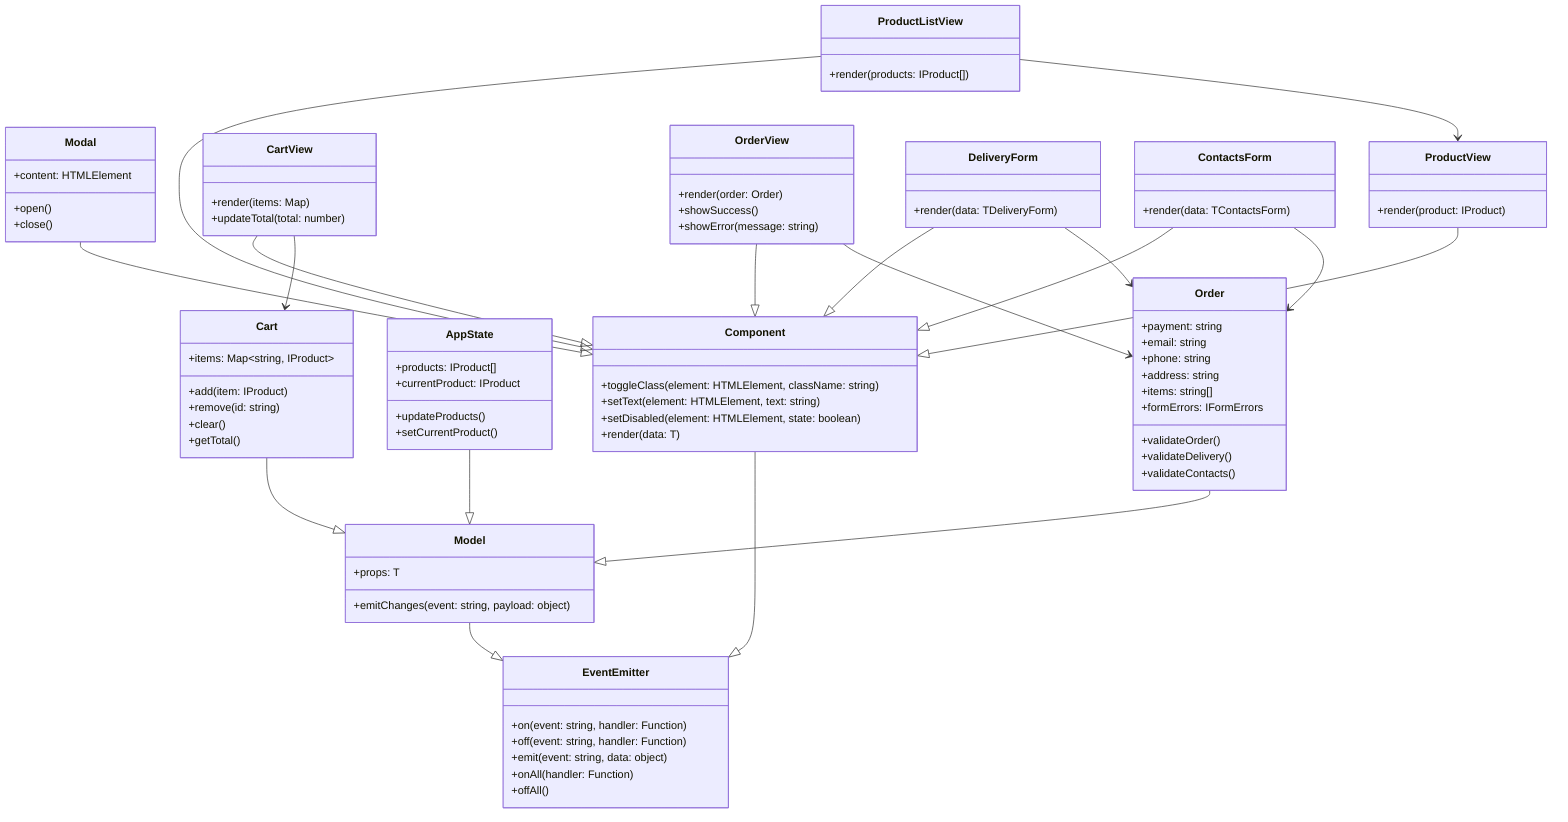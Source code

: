 classDiagram
    class EventEmitter {
        +on(event: string, handler: Function)
        +off(event: string, handler: Function)
        +emit(event: string, data: object)
        +onAll(handler: Function)
        +offAll()
    }

    class Component {
        +toggleClass(element: HTMLElement, className: string)
        +setText(element: HTMLElement, text: string)
        +setDisabled(element: HTMLElement, state: boolean)
        +render(data: T)
    }

    class Model {
        +props: T
        +emitChanges(event: string, payload: object)
    }

    class Modal {
        +content: HTMLElement
        +open()
        +close()
    }

    class AppState {
        +products: IProduct[]
        +currentProduct: IProduct
        +updateProducts()
        +setCurrentProduct()
    }

    class Cart {
        +items: Map~string, IProduct~
        +add(item: IProduct)
        +remove(id: string)
        +clear()
        +getTotal()
    }

    class Order {
        +payment: string
        +email: string
        +phone: string
        +address: string
        +items: string[]
        +formErrors: IFormErrors
        +validateOrder()
        +validateDelivery()
        +validateContacts()
    }

    class ProductListView {
        +render(products: IProduct[])
    }

    class ProductView {
        +render(product: IProduct)
    }

    class CartView {
        +render(items: Map)
        +updateTotal(total: number)
    }

    class OrderView {
        +render(order: Order)
        +showSuccess()
        +showError(message: string)
    }

    class DeliveryForm {
        +render(data: TDeliveryForm)
    }

    class ContactsForm {
        +render(data: TContactsForm)
    }

    Model --|> EventEmitter
    Component --|> EventEmitter
    Modal --|> Component
    ProductListView --|> Component
    ProductView --|> Component
    CartView --|> Component
    OrderView --|> Component
    DeliveryForm --|> Component
    ContactsForm --|> Component
    AppState --|> Model
    Cart --|> Model
    Order --|> Model

    ProductListView --> ProductView
    CartView --> Cart
    OrderView --> Order
    DeliveryForm --> Order
    ContactsForm --> Order